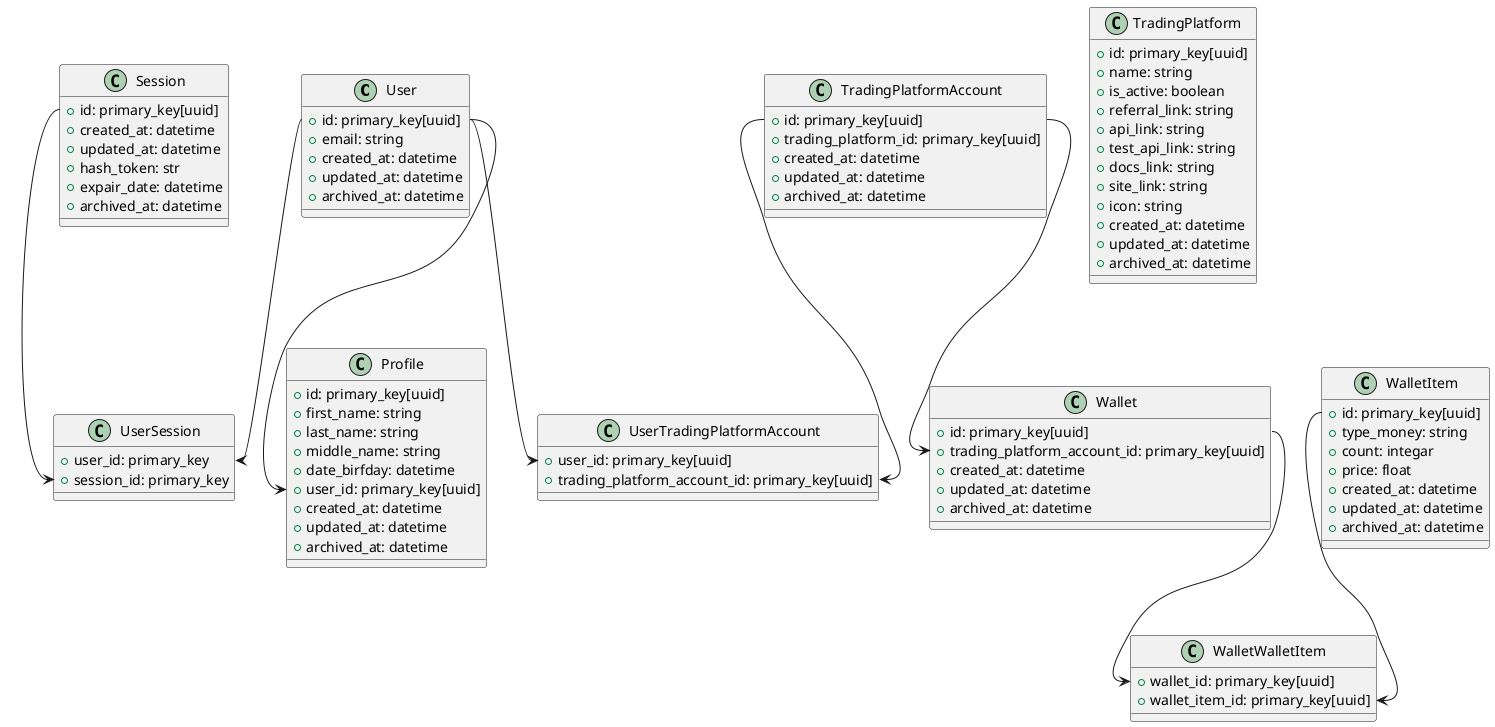 @startuml

class User {
  + id: primary_key[uuid]
  + email: string
  + created_at: datetime 
  + updated_at: datetime 
  + archived_at: datetime
}

class Session {
  + id: primary_key[uuid]
  + created_at: datetime 
  + updated_at: datetime 
  + hash_token: str
  + expair_date: datetime
  + archived_at: datetime
}

class UserSession {
  + user_id: primary_key
  + session_id: primary_key
}

class Profile {
  + id: primary_key[uuid]
  + first_name: string
  + last_name: string
  + middle_name: string
  + date_birfday: datetime
  + user_id: primary_key[uuid]
  + created_at: datetime 
  + updated_at: datetime 
  + archived_at: datetime
}

class TradingPlatform {
  + id: primary_key[uuid]
  + name: string
  + is_active: boolean 
  + referral_link: string
  + api_link: string
  + test_api_link: string
  + docs_link: string
  + site_link: string
  + icon: string
  + created_at: datetime 
  + updated_at: datetime 
  + archived_at: datetime
}

class TradingPlatformAccount {
  + id: primary_key[uuid]
  + trading_platform_id: primary_key[uuid]
  + created_at: datetime 
  + updated_at: datetime 
  + archived_at: datetime
}

class UserTradingPlatformAccount{
  + user_id: primary_key[uuid]
  + trading_platform_account_id: primary_key[uuid] 
}

class Wallet{
  + id: primary_key[uuid]
  + trading_platform_account_id: primary_key[uuid] 
  + created_at: datetime 
  + updated_at: datetime 
  + archived_at: datetime
}

class WalletItem{
  + id: primary_key[uuid]
  + type_money: string
  + count: integar
  + price: float
  + created_at: datetime 
  + updated_at: datetime 
  + archived_at: datetime
}

class WalletWalletItem{
  + wallet_id: primary_key[uuid]
  + wallet_item_id: primary_key[uuid]
}

User::id --> UserSession::user_id
User::id --> UserTradingPlatformAccount::user_id
User::id --> Profile::user_id
TradingPlatformAccount::id --> UserTradingPlatformAccount::trading_platform_account_id
TradingPlatformAccount::id --> Wallet::trading_platform_account_id
Session::id --> UserSession::session_id
Wallet::id --> WalletWalletItem::wallet_id
WalletItem::id --> WalletWalletItem::wallet_item_id
@enduml
